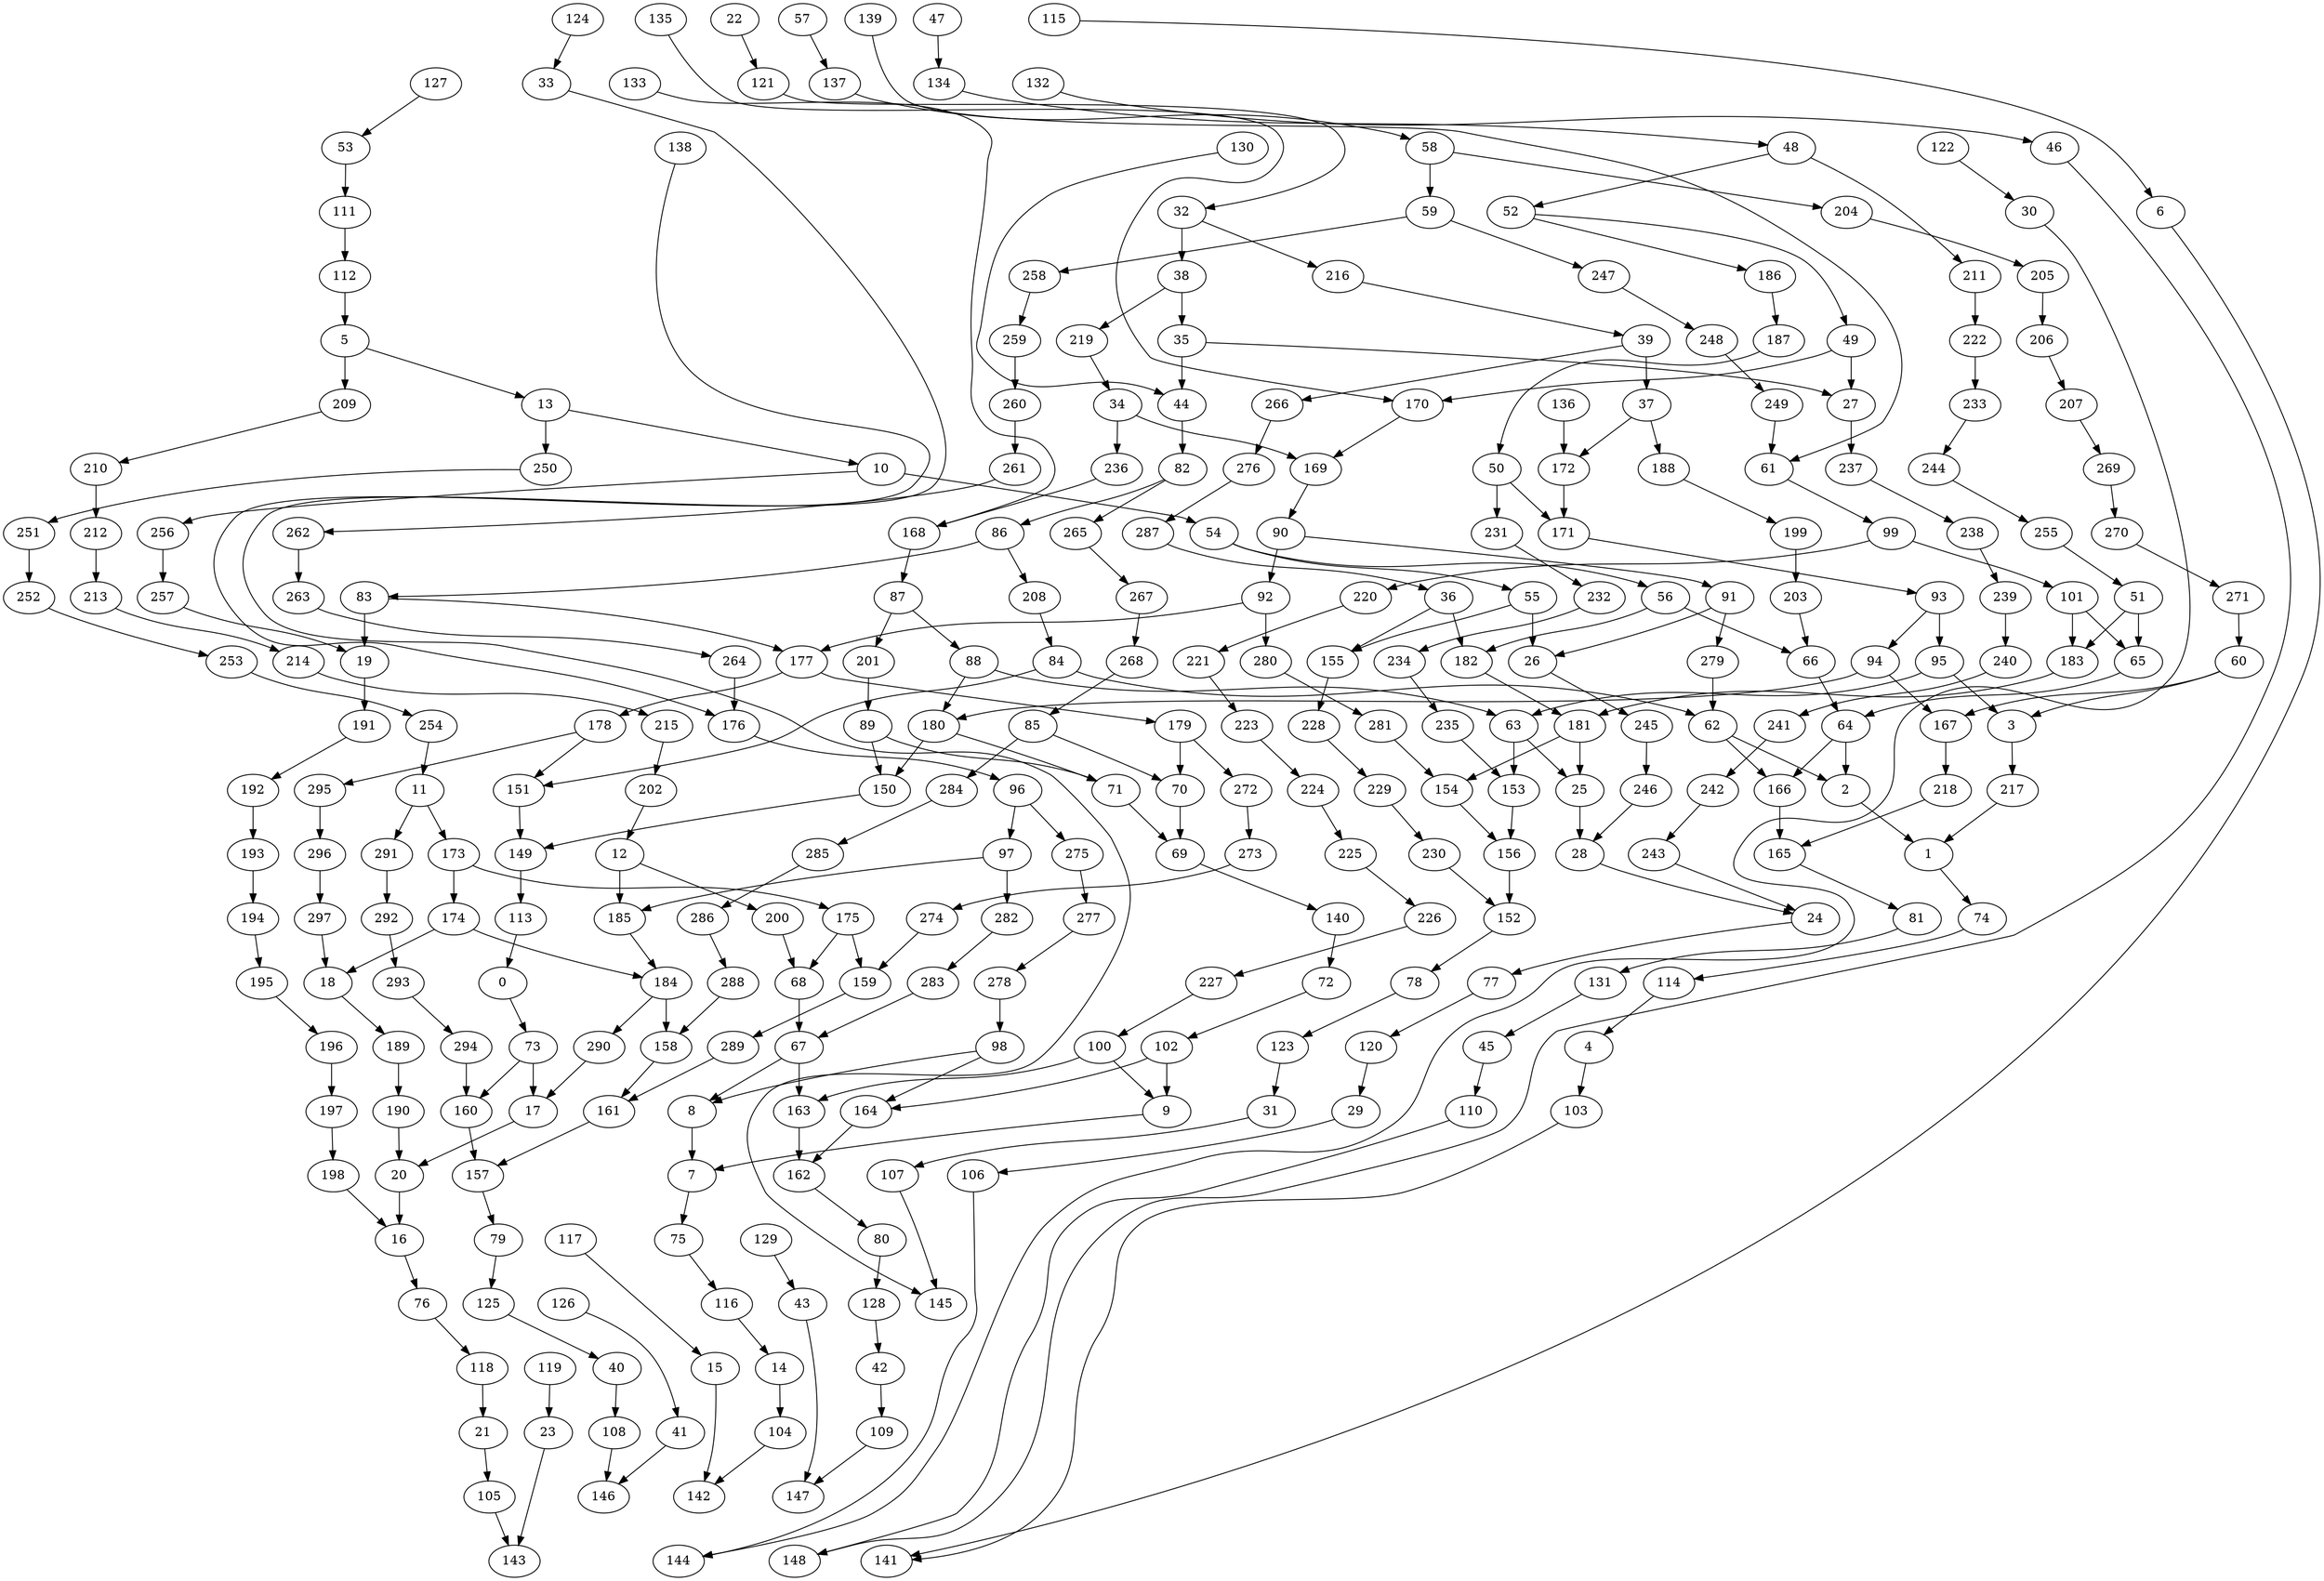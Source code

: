 digraph g {
0;
1;
2;
3;
4;
5;
6;
7;
8;
9;
10;
11;
12;
13;
14;
15;
16;
17;
18;
19;
20;
21;
22;
23;
24;
25;
26;
27;
28;
29;
30;
31;
32;
33;
34;
35;
36;
37;
38;
39;
40;
41;
42;
43;
44;
45;
46;
47;
48;
49;
50;
51;
52;
53;
54;
55;
56;
57;
58;
59;
60;
61;
62;
63;
64;
65;
66;
67;
68;
69;
70;
71;
72;
73;
74;
75;
76;
77;
78;
79;
80;
81;
82;
83;
84;
85;
86;
87;
88;
89;
90;
91;
92;
93;
94;
95;
96;
97;
98;
99;
100;
101;
102;
103;
104;
105;
106;
107;
108;
109;
110;
111;
112;
113;
114;
115;
116;
117;
118;
119;
120;
121;
122;
123;
124;
125;
126;
127;
128;
129;
130;
131;
132;
133;
134;
135;
136;
137;
138;
139;
140;
141;
142;
143;
144;
145;
146;
147;
148;
149;
150;
151;
152;
153;
154;
155;
156;
157;
158;
159;
160;
161;
162;
163;
164;
165;
166;
167;
168;
169;
170;
171;
172;
173;
174;
175;
176;
177;
178;
179;
180;
181;
182;
183;
184;
185;
186;
187;
188;
189;
190;
191;
192;
193;
194;
195;
196;
197;
198;
199;
200;
201;
202;
203;
204;
205;
206;
207;
208;
209;
210;
211;
212;
213;
214;
215;
216;
217;
218;
219;
220;
221;
222;
223;
224;
225;
226;
227;
228;
229;
230;
231;
232;
233;
234;
235;
236;
237;
238;
239;
240;
241;
242;
243;
244;
245;
246;
247;
248;
249;
250;
251;
252;
253;
254;
255;
256;
257;
258;
259;
260;
261;
262;
263;
264;
265;
266;
267;
268;
269;
270;
271;
272;
273;
274;
275;
276;
277;
278;
279;
280;
281;
282;
283;
284;
285;
286;
287;
288;
289;
290;
291;
292;
293;
294;
295;
296;
297;
0 -> 73 [weight=0];
1 -> 74 [weight=0];
2 -> 1 [weight=1];
3 -> 217 [weight=0];
4 -> 103 [weight=0];
5 -> 13 [weight=0];
5 -> 209 [weight=0];
6 -> 141 [weight=0];
7 -> 75 [weight=0];
8 -> 7 [weight=1];
9 -> 7 [weight=0];
10 -> 54 [weight=1];
10 -> 256 [weight=0];
11 -> 173 [weight=0];
11 -> 291 [weight=0];
12 -> 185 [weight=1];
12 -> 200 [weight=0];
13 -> 250 [weight=2];
13 -> 10 [weight=0];
14 -> 104 [weight=0];
15 -> 142 [weight=0];
16 -> 76 [weight=0];
17 -> 20 [weight=0];
18 -> 189 [weight=0];
19 -> 191 [weight=2];
20 -> 16 [weight=1];
21 -> 105 [weight=0];
22 -> 121 [weight=0];
23 -> 143 [weight=0];
24 -> 77 [weight=0];
25 -> 28 [weight=1];
26 -> 245 [weight=0];
27 -> 237 [weight=2];
28 -> 24 [weight=0];
29 -> 106 [weight=0];
30 -> 144 [weight=0];
31 -> 107 [weight=0];
32 -> 216 [weight=0];
32 -> 38 [weight=1];
33 -> 145 [weight=0];
34 -> 236 [weight=0];
34 -> 169 [weight=0];
35 -> 27 [weight=0];
35 -> 44 [weight=2];
36 -> 182 [weight=1];
36 -> 155 [weight=0];
37 -> 172 [weight=0];
37 -> 188 [weight=0];
38 -> 35 [weight=3];
38 -> 219 [weight=0];
39 -> 37 [weight=0];
39 -> 266 [weight=0];
40 -> 108 [weight=0];
41 -> 146 [weight=0];
42 -> 109 [weight=0];
43 -> 147 [weight=0];
44 -> 82 [weight=0];
45 -> 110 [weight=0];
46 -> 148 [weight=0];
47 -> 134 [weight=0];
48 -> 211 [weight=0];
48 -> 52 [weight=0];
49 -> 170 [weight=0];
49 -> 27 [weight=1];
50 -> 231 [weight=3];
50 -> 171 [weight=0];
51 -> 183 [weight=0];
51 -> 65 [weight=1];
52 -> 49 [weight=0];
52 -> 186 [weight=0];
53 -> 111 [weight=0];
54 -> 56 [weight=0];
54 -> 55 [weight=0];
55 -> 155 [weight=0];
55 -> 26 [weight=3];
56 -> 66 [weight=0];
56 -> 182 [weight=0];
57 -> 137 [weight=0];
58 -> 204 [weight=0];
58 -> 59 [weight=4];
59 -> 247 [weight=0];
59 -> 258 [weight=0];
60 -> 3 [weight=0];
60 -> 167 [weight=0];
61 -> 99 [weight=0];
62 -> 2 [weight=0];
62 -> 166 [weight=0];
63 -> 153 [weight=3];
63 -> 25 [weight=0];
64 -> 166 [weight=0];
64 -> 2 [weight=2];
65 -> 64 [weight=0];
66 -> 64 [weight=2];
67 -> 8 [weight=0];
67 -> 163 [weight=1];
68 -> 67 [weight=3];
69 -> 140 [weight=0];
70 -> 69 [weight=2];
71 -> 69 [weight=0];
72 -> 102 [weight=0];
73 -> 17 [weight=1];
73 -> 160 [weight=0];
74 -> 114 [weight=0];
75 -> 116 [weight=0];
76 -> 118 [weight=0];
77 -> 120 [weight=0];
78 -> 123 [weight=0];
79 -> 125 [weight=0];
80 -> 128 [weight=0];
81 -> 131 [weight=0];
82 -> 86 [weight=0];
82 -> 265 [weight=0];
83 -> 177 [weight=0];
83 -> 19 [weight=2];
84 -> 151 [weight=0];
84 -> 62 [weight=0];
85 -> 284 [weight=0];
85 -> 70 [weight=0];
86 -> 208 [weight=0];
86 -> 83 [weight=0];
87 -> 88 [weight=0];
87 -> 201 [weight=0];
88 -> 63 [weight=0];
88 -> 180 [weight=0];
89 -> 150 [weight=0];
89 -> 71 [weight=0];
90 -> 92 [weight=1];
90 -> 91 [weight=0];
91 -> 26 [weight=0];
91 -> 279 [weight=0];
92 -> 177 [weight=1];
92 -> 280 [weight=1];
93 -> 95 [weight=0];
93 -> 94 [weight=0];
94 -> 167 [weight=0];
94 -> 180 [weight=0];
95 -> 3 [weight=0];
95 -> 63 [weight=0];
96 -> 97 [weight=0];
96 -> 275 [weight=0];
97 -> 185 [weight=0];
97 -> 282 [weight=2];
98 -> 8 [weight=0];
98 -> 164 [weight=0];
99 -> 101 [weight=0];
99 -> 220 [weight=0];
100 -> 9 [weight=0];
100 -> 163 [weight=0];
101 -> 65 [weight=0];
101 -> 183 [weight=1];
102 -> 9 [weight=1];
102 -> 164 [weight=0];
103 -> 141 [weight=0];
104 -> 142 [weight=0];
105 -> 143 [weight=0];
106 -> 144 [weight=0];
107 -> 145 [weight=0];
108 -> 146 [weight=0];
109 -> 147 [weight=0];
110 -> 148 [weight=0];
111 -> 112 [weight=0];
112 -> 5 [weight=0];
113 -> 0 [weight=0];
114 -> 4 [weight=0];
115 -> 6 [weight=0];
116 -> 14 [weight=0];
117 -> 15 [weight=0];
118 -> 21 [weight=0];
119 -> 23 [weight=0];
120 -> 29 [weight=0];
121 -> 32 [weight=0];
122 -> 30 [weight=0];
123 -> 31 [weight=0];
124 -> 33 [weight=0];
125 -> 40 [weight=0];
126 -> 41 [weight=0];
127 -> 53 [weight=0];
128 -> 42 [weight=0];
129 -> 43 [weight=0];
130 -> 44 [weight=0];
131 -> 45 [weight=0];
132 -> 46 [weight=0];
133 -> 168 [weight=0];
134 -> 48 [weight=0];
135 -> 170 [weight=0];
136 -> 172 [weight=1];
137 -> 58 [weight=0];
138 -> 176 [weight=0];
139 -> 61 [weight=0];
140 -> 72 [weight=0];
149 -> 113 [weight=3];
150 -> 149 [weight=0];
151 -> 149 [weight=0];
152 -> 78 [weight=0];
153 -> 156 [weight=0];
154 -> 156 [weight=0];
155 -> 228 [weight=0];
156 -> 152 [weight=2];
157 -> 79 [weight=0];
158 -> 161 [weight=0];
159 -> 289 [weight=0];
160 -> 157 [weight=0];
161 -> 157 [weight=0];
162 -> 80 [weight=0];
163 -> 162 [weight=2];
164 -> 162 [weight=1];
165 -> 81 [weight=0];
166 -> 165 [weight=1];
167 -> 218 [weight=2];
168 -> 87 [weight=0];
169 -> 90 [weight=1];
170 -> 169 [weight=0];
171 -> 93 [weight=0];
172 -> 171 [weight=1];
173 -> 175 [weight=0];
173 -> 174 [weight=0];
174 -> 184 [weight=0];
174 -> 18 [weight=0];
175 -> 68 [weight=1];
175 -> 159 [weight=1];
176 -> 96 [weight=0];
177 -> 179 [weight=0];
177 -> 178 [weight=1];
178 -> 295 [weight=0];
178 -> 151 [weight=0];
179 -> 70 [weight=1];
179 -> 272 [weight=1];
180 -> 150 [weight=1];
180 -> 71 [weight=0];
181 -> 25 [weight=2];
181 -> 154 [weight=0];
182 -> 181 [weight=1];
183 -> 181 [weight=2];
184 -> 158 [weight=1];
184 -> 290 [weight=0];
185 -> 184 [weight=0];
186 -> 187 [weight=0];
187 -> 50 [weight=0];
188 -> 199 [weight=0];
189 -> 190 [weight=0];
190 -> 20 [weight=0];
191 -> 192 [weight=0];
192 -> 193 [weight=0];
193 -> 194 [weight=0];
194 -> 195 [weight=0];
195 -> 196 [weight=0];
196 -> 197 [weight=0];
197 -> 198 [weight=0];
198 -> 16 [weight=0];
199 -> 203 [weight=1];
200 -> 68 [weight=0];
201 -> 89 [weight=0];
202 -> 12 [weight=0];
203 -> 66 [weight=0];
204 -> 205 [weight=0];
205 -> 206 [weight=0];
206 -> 207 [weight=0];
207 -> 269 [weight=0];
208 -> 84 [weight=0];
209 -> 210 [weight=0];
210 -> 212 [weight=1];
211 -> 222 [weight=1];
212 -> 213 [weight=0];
213 -> 214 [weight=0];
214 -> 215 [weight=0];
215 -> 202 [weight=0];
216 -> 39 [weight=0];
217 -> 1 [weight=1];
218 -> 165 [weight=0];
219 -> 34 [weight=0];
220 -> 221 [weight=0];
221 -> 223 [weight=0];
222 -> 233 [weight=1];
223 -> 224 [weight=0];
224 -> 225 [weight=0];
225 -> 226 [weight=0];
226 -> 227 [weight=0];
227 -> 100 [weight=0];
228 -> 229 [weight=0];
229 -> 230 [weight=0];
230 -> 152 [weight=0];
231 -> 232 [weight=0];
232 -> 234 [weight=0];
233 -> 244 [weight=0];
234 -> 235 [weight=0];
235 -> 153 [weight=0];
236 -> 168 [weight=0];
237 -> 238 [weight=0];
238 -> 239 [weight=0];
239 -> 240 [weight=0];
240 -> 241 [weight=0];
241 -> 242 [weight=0];
242 -> 243 [weight=0];
243 -> 24 [weight=0];
244 -> 255 [weight=0];
245 -> 246 [weight=0];
246 -> 28 [weight=0];
247 -> 248 [weight=0];
248 -> 249 [weight=0];
249 -> 61 [weight=0];
250 -> 251 [weight=0];
251 -> 252 [weight=1];
252 -> 253 [weight=0];
253 -> 254 [weight=1];
254 -> 11 [weight=0];
255 -> 51 [weight=0];
256 -> 257 [weight=0];
257 -> 19 [weight=0];
258 -> 259 [weight=0];
259 -> 260 [weight=0];
260 -> 261 [weight=0];
261 -> 262 [weight=0];
262 -> 263 [weight=0];
263 -> 264 [weight=0];
264 -> 176 [weight=0];
265 -> 267 [weight=0];
266 -> 276 [weight=0];
267 -> 268 [weight=0];
268 -> 85 [weight=0];
269 -> 270 [weight=0];
270 -> 271 [weight=0];
271 -> 60 [weight=0];
272 -> 273 [weight=0];
273 -> 274 [weight=0];
274 -> 159 [weight=0];
275 -> 277 [weight=0];
276 -> 287 [weight=0];
277 -> 278 [weight=0];
278 -> 98 [weight=2];
279 -> 62 [weight=1];
280 -> 281 [weight=0];
281 -> 154 [weight=0];
282 -> 283 [weight=0];
283 -> 67 [weight=0];
284 -> 285 [weight=0];
285 -> 286 [weight=0];
286 -> 288 [weight=0];
287 -> 36 [weight=1];
288 -> 158 [weight=0];
289 -> 161 [weight=0];
290 -> 17 [weight=0];
291 -> 292 [weight=0];
292 -> 293 [weight=0];
293 -> 294 [weight=0];
294 -> 160 [weight=0];
295 -> 296 [weight=1];
296 -> 297 [weight=0];
297 -> 18 [weight=0];
}

